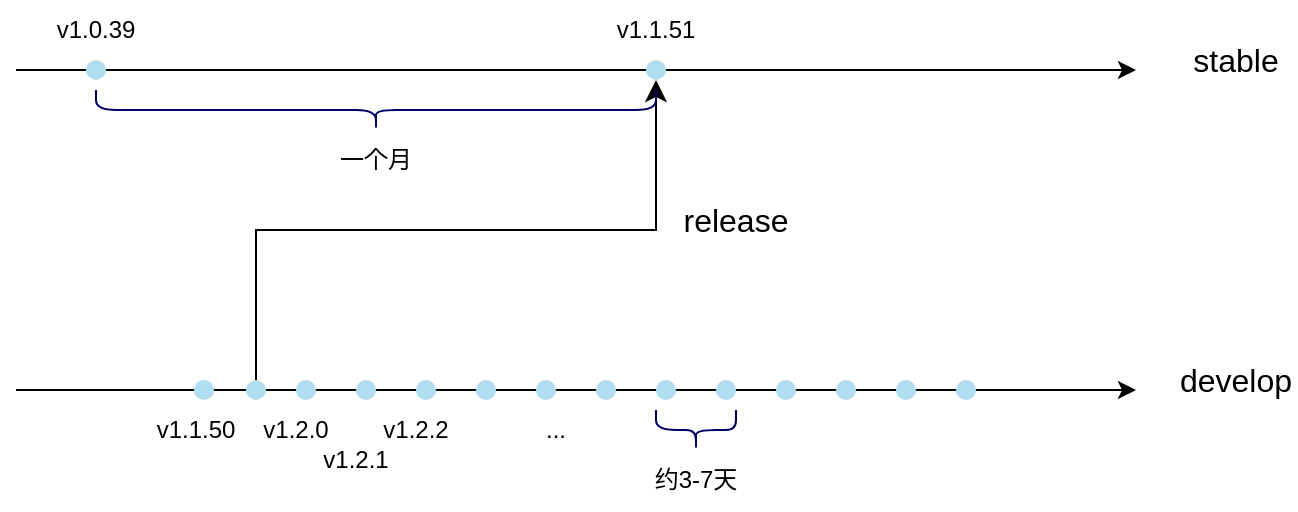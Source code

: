 <mxfile version="21.6.1" type="github">
  <diagram name="第 1 页" id="ZsAfdqLnwmde1FdztNrx">
    <mxGraphModel dx="1256" dy="797" grid="1" gridSize="10" guides="1" tooltips="1" connect="1" arrows="1" fold="1" page="1" pageScale="1" pageWidth="827" pageHeight="1169" math="0" shadow="0">
      <root>
        <mxCell id="0" />
        <mxCell id="1" parent="0" />
        <mxCell id="euwgZ78v7WbkPjOmGv9_-16" value="" style="edgeStyle=elbowEdgeStyle;elbow=vertical;endArrow=classic;html=1;curved=0;rounded=0;endSize=8;startSize=8;entryX=0.5;entryY=1;entryDx=0;entryDy=0;" edge="1" parent="1" target="euwgZ78v7WbkPjOmGv9_-14">
          <mxGeometry width="50" height="50" relative="1" as="geometry">
            <mxPoint x="200" y="360" as="sourcePoint" />
            <mxPoint x="400" y="200" as="targetPoint" />
            <Array as="points">
              <mxPoint x="300" y="280" />
            </Array>
          </mxGeometry>
        </mxCell>
        <mxCell id="euwgZ78v7WbkPjOmGv9_-1" value="" style="endArrow=classic;html=1;rounded=0;" edge="1" parent="1">
          <mxGeometry width="50" height="50" relative="1" as="geometry">
            <mxPoint x="80" y="200" as="sourcePoint" />
            <mxPoint x="640" y="200" as="targetPoint" />
          </mxGeometry>
        </mxCell>
        <mxCell id="euwgZ78v7WbkPjOmGv9_-2" value="stable" style="text;html=1;strokeColor=none;fillColor=none;align=center;verticalAlign=middle;whiteSpace=wrap;rounded=0;fontSize=16;" vertex="1" parent="1">
          <mxGeometry x="660" y="180" width="60" height="30" as="geometry" />
        </mxCell>
        <mxCell id="euwgZ78v7WbkPjOmGv9_-4" value="release" style="text;html=1;strokeColor=none;fillColor=none;align=center;verticalAlign=middle;whiteSpace=wrap;rounded=0;fontSize=16;" vertex="1" parent="1">
          <mxGeometry x="410" y="260" width="60" height="30" as="geometry" />
        </mxCell>
        <mxCell id="euwgZ78v7WbkPjOmGv9_-5" value="" style="endArrow=classic;html=1;rounded=0;" edge="1" parent="1">
          <mxGeometry width="50" height="50" relative="1" as="geometry">
            <mxPoint x="80" y="360" as="sourcePoint" />
            <mxPoint x="640" y="360" as="targetPoint" />
          </mxGeometry>
        </mxCell>
        <mxCell id="euwgZ78v7WbkPjOmGv9_-6" value="develop" style="text;html=1;strokeColor=none;fillColor=none;align=center;verticalAlign=middle;whiteSpace=wrap;rounded=0;fontSize=16;" vertex="1" parent="1">
          <mxGeometry x="660" y="340" width="60" height="30" as="geometry" />
        </mxCell>
        <mxCell id="euwgZ78v7WbkPjOmGv9_-14" value="" style="ellipse;whiteSpace=wrap;html=1;aspect=fixed;fillColor=#b1ddf0;strokeColor=none;" vertex="1" parent="1">
          <mxGeometry x="395" y="195" width="10" height="10" as="geometry" />
        </mxCell>
        <mxCell id="euwgZ78v7WbkPjOmGv9_-18" value="" style="ellipse;whiteSpace=wrap;html=1;aspect=fixed;fillColor=#b1ddf0;strokeColor=none;" vertex="1" parent="1">
          <mxGeometry x="220" y="355" width="10" height="10" as="geometry" />
        </mxCell>
        <mxCell id="euwgZ78v7WbkPjOmGv9_-20" value="" style="ellipse;whiteSpace=wrap;html=1;aspect=fixed;fillColor=#b1ddf0;strokeColor=none;" vertex="1" parent="1">
          <mxGeometry x="250" y="355" width="10" height="10" as="geometry" />
        </mxCell>
        <mxCell id="euwgZ78v7WbkPjOmGv9_-21" value="" style="ellipse;whiteSpace=wrap;html=1;aspect=fixed;fillColor=#b1ddf0;strokeColor=none;" vertex="1" parent="1">
          <mxGeometry x="280" y="355" width="10" height="10" as="geometry" />
        </mxCell>
        <mxCell id="euwgZ78v7WbkPjOmGv9_-22" value="" style="ellipse;whiteSpace=wrap;html=1;aspect=fixed;fillColor=#b1ddf0;strokeColor=none;" vertex="1" parent="1">
          <mxGeometry x="310" y="355" width="10" height="10" as="geometry" />
        </mxCell>
        <mxCell id="euwgZ78v7WbkPjOmGv9_-23" value="" style="ellipse;whiteSpace=wrap;html=1;aspect=fixed;fillColor=#b1ddf0;strokeColor=none;" vertex="1" parent="1">
          <mxGeometry x="340" y="355" width="10" height="10" as="geometry" />
        </mxCell>
        <mxCell id="euwgZ78v7WbkPjOmGv9_-24" value="" style="ellipse;whiteSpace=wrap;html=1;aspect=fixed;fillColor=#b1ddf0;strokeColor=none;" vertex="1" parent="1">
          <mxGeometry x="370" y="355" width="10" height="10" as="geometry" />
        </mxCell>
        <mxCell id="euwgZ78v7WbkPjOmGv9_-25" value="" style="ellipse;whiteSpace=wrap;html=1;aspect=fixed;fillColor=#b1ddf0;strokeColor=none;" vertex="1" parent="1">
          <mxGeometry x="400" y="355" width="10" height="10" as="geometry" />
        </mxCell>
        <mxCell id="euwgZ78v7WbkPjOmGv9_-26" value="" style="ellipse;whiteSpace=wrap;html=1;aspect=fixed;fillColor=#b1ddf0;strokeColor=none;" vertex="1" parent="1">
          <mxGeometry x="430" y="355" width="10" height="10" as="geometry" />
        </mxCell>
        <mxCell id="euwgZ78v7WbkPjOmGv9_-27" value="" style="ellipse;whiteSpace=wrap;html=1;aspect=fixed;fillColor=#b1ddf0;strokeColor=none;" vertex="1" parent="1">
          <mxGeometry x="460" y="355" width="10" height="10" as="geometry" />
        </mxCell>
        <mxCell id="euwgZ78v7WbkPjOmGv9_-28" value="" style="ellipse;whiteSpace=wrap;html=1;aspect=fixed;fillColor=#b1ddf0;strokeColor=none;" vertex="1" parent="1">
          <mxGeometry x="490" y="355" width="10" height="10" as="geometry" />
        </mxCell>
        <mxCell id="euwgZ78v7WbkPjOmGv9_-29" value="" style="ellipse;whiteSpace=wrap;html=1;aspect=fixed;fillColor=#b1ddf0;strokeColor=none;" vertex="1" parent="1">
          <mxGeometry x="520" y="355" width="10" height="10" as="geometry" />
        </mxCell>
        <mxCell id="euwgZ78v7WbkPjOmGv9_-30" value="" style="ellipse;whiteSpace=wrap;html=1;aspect=fixed;fillColor=#b1ddf0;strokeColor=none;" vertex="1" parent="1">
          <mxGeometry x="550" y="355" width="10" height="10" as="geometry" />
        </mxCell>
        <mxCell id="euwgZ78v7WbkPjOmGv9_-31" value="v1.1.51" style="text;html=1;strokeColor=none;fillColor=none;align=center;verticalAlign=middle;whiteSpace=wrap;rounded=0;" vertex="1" parent="1">
          <mxGeometry x="370" y="165" width="60" height="30" as="geometry" />
        </mxCell>
        <mxCell id="euwgZ78v7WbkPjOmGv9_-32" value="" style="ellipse;whiteSpace=wrap;html=1;aspect=fixed;fillColor=#b1ddf0;strokeColor=none;" vertex="1" parent="1">
          <mxGeometry x="195" y="355" width="10" height="10" as="geometry" />
        </mxCell>
        <mxCell id="euwgZ78v7WbkPjOmGv9_-33" value="v1.2.0" style="text;html=1;strokeColor=none;fillColor=none;align=center;verticalAlign=middle;whiteSpace=wrap;rounded=0;" vertex="1" parent="1">
          <mxGeometry x="190" y="365" width="60" height="30" as="geometry" />
        </mxCell>
        <mxCell id="euwgZ78v7WbkPjOmGv9_-34" value="v1.2.2" style="text;html=1;strokeColor=none;fillColor=none;align=center;verticalAlign=middle;whiteSpace=wrap;rounded=0;" vertex="1" parent="1">
          <mxGeometry x="250" y="365" width="60" height="30" as="geometry" />
        </mxCell>
        <mxCell id="euwgZ78v7WbkPjOmGv9_-35" value="v1.2.1" style="text;html=1;strokeColor=none;fillColor=none;align=center;verticalAlign=middle;whiteSpace=wrap;rounded=0;" vertex="1" parent="1">
          <mxGeometry x="220" y="380" width="60" height="30" as="geometry" />
        </mxCell>
        <mxCell id="euwgZ78v7WbkPjOmGv9_-36" value="" style="ellipse;whiteSpace=wrap;html=1;aspect=fixed;fillColor=#b1ddf0;strokeColor=none;" vertex="1" parent="1">
          <mxGeometry x="115" y="195" width="10" height="10" as="geometry" />
        </mxCell>
        <mxCell id="euwgZ78v7WbkPjOmGv9_-37" value="v1.0.39" style="text;html=1;strokeColor=none;fillColor=none;align=center;verticalAlign=middle;whiteSpace=wrap;rounded=0;" vertex="1" parent="1">
          <mxGeometry x="90" y="165" width="60" height="30" as="geometry" />
        </mxCell>
        <mxCell id="euwgZ78v7WbkPjOmGv9_-38" value="" style="ellipse;whiteSpace=wrap;html=1;aspect=fixed;fillColor=#b1ddf0;strokeColor=none;" vertex="1" parent="1">
          <mxGeometry x="169" y="355" width="10" height="10" as="geometry" />
        </mxCell>
        <mxCell id="euwgZ78v7WbkPjOmGv9_-40" value="v1.1.50" style="text;html=1;strokeColor=none;fillColor=none;align=center;verticalAlign=middle;whiteSpace=wrap;rounded=0;" vertex="1" parent="1">
          <mxGeometry x="140" y="365" width="60" height="30" as="geometry" />
        </mxCell>
        <mxCell id="euwgZ78v7WbkPjOmGv9_-41" value="..." style="text;html=1;strokeColor=none;fillColor=none;align=center;verticalAlign=middle;whiteSpace=wrap;rounded=0;" vertex="1" parent="1">
          <mxGeometry x="320" y="365" width="60" height="30" as="geometry" />
        </mxCell>
        <mxCell id="euwgZ78v7WbkPjOmGv9_-42" value="" style="shape=curlyBracket;whiteSpace=wrap;html=1;rounded=1;labelPosition=left;verticalLabelPosition=middle;align=right;verticalAlign=middle;rotation=-90;strokeColor=#000066;" vertex="1" parent="1">
          <mxGeometry x="250" y="80" width="20" height="280" as="geometry" />
        </mxCell>
        <mxCell id="euwgZ78v7WbkPjOmGv9_-43" value="一个月" style="text;html=1;strokeColor=none;fillColor=none;align=center;verticalAlign=middle;whiteSpace=wrap;rounded=0;" vertex="1" parent="1">
          <mxGeometry x="230" y="230" width="60" height="30" as="geometry" />
        </mxCell>
        <mxCell id="euwgZ78v7WbkPjOmGv9_-44" value="约3-7天" style="text;html=1;strokeColor=none;fillColor=none;align=center;verticalAlign=middle;whiteSpace=wrap;rounded=0;" vertex="1" parent="1">
          <mxGeometry x="390" y="390" width="60" height="30" as="geometry" />
        </mxCell>
        <mxCell id="euwgZ78v7WbkPjOmGv9_-45" value="" style="shape=curlyBracket;whiteSpace=wrap;html=1;rounded=1;labelPosition=left;verticalLabelPosition=middle;align=right;verticalAlign=middle;rotation=-90;strokeColor=#000066;" vertex="1" parent="1">
          <mxGeometry x="410" y="360" width="20" height="40" as="geometry" />
        </mxCell>
      </root>
    </mxGraphModel>
  </diagram>
</mxfile>
